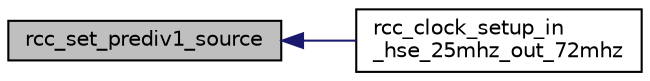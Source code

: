 digraph "rcc_set_prediv1_source"
{
  edge [fontname="Helvetica",fontsize="10",labelfontname="Helvetica",labelfontsize="10"];
  node [fontname="Helvetica",fontsize="10",shape=record];
  rankdir="LR";
  Node1 [label="rcc_set_prediv1_source",height=0.2,width=0.4,color="black", fillcolor="grey75", style="filled" fontcolor="black"];
  Node1 -> Node2 [dir="back",color="midnightblue",fontsize="10",style="solid",fontname="Helvetica"];
  Node2 [label="rcc_clock_setup_in\l_hse_25mhz_out_72mhz",height=0.2,width=0.4,color="black", fillcolor="white", style="filled",URL="$group__STM32F1xx-rcc-file.html#gae61f5759a5cbcd628e873e951ade7f1b",tooltip="RCC Set System Clock PLL at 72MHz from HSE at 25MHz."];
}
